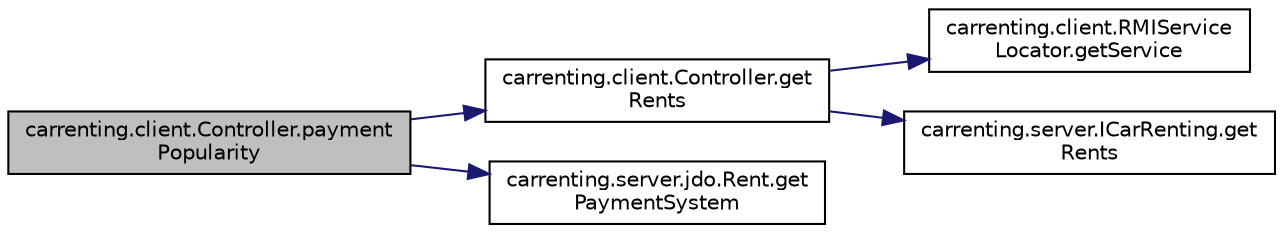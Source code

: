 digraph "carrenting.client.Controller.paymentPopularity"
{
 // LATEX_PDF_SIZE
  edge [fontname="Helvetica",fontsize="10",labelfontname="Helvetica",labelfontsize="10"];
  node [fontname="Helvetica",fontsize="10",shape=record];
  rankdir="LR";
  Node227 [label="carrenting.client.Controller.payment\lPopularity",height=0.2,width=0.4,color="black", fillcolor="grey75", style="filled", fontcolor="black",tooltip=" "];
  Node227 -> Node228 [color="midnightblue",fontsize="10",style="solid",fontname="Helvetica"];
  Node228 [label="carrenting.client.Controller.get\lRents",height=0.2,width=0.4,color="black", fillcolor="white", style="filled",URL="$classcarrenting_1_1client_1_1_controller.html#a4ba12c757900989ed2755f9924410a4b",tooltip=" "];
  Node228 -> Node229 [color="midnightblue",fontsize="10",style="solid",fontname="Helvetica"];
  Node229 [label="carrenting.client.RMIService\lLocator.getService",height=0.2,width=0.4,color="black", fillcolor="white", style="filled",URL="$classcarrenting_1_1client_1_1_r_m_i_service_locator.html#a0ac0c6fa2786c97632c927749a53237c",tooltip=" "];
  Node228 -> Node230 [color="midnightblue",fontsize="10",style="solid",fontname="Helvetica"];
  Node230 [label="carrenting.server.ICarRenting.get\lRents",height=0.2,width=0.4,color="black", fillcolor="white", style="filled",URL="$interfacecarrenting_1_1server_1_1_i_car_renting.html#a314ae8f7230cca5469932eb3034d5c49",tooltip=" "];
  Node227 -> Node231 [color="midnightblue",fontsize="10",style="solid",fontname="Helvetica"];
  Node231 [label="carrenting.server.jdo.Rent.get\lPaymentSystem",height=0.2,width=0.4,color="black", fillcolor="white", style="filled",URL="$classcarrenting_1_1server_1_1jdo_1_1_rent.html#a1329c3199ae2e2639285116a5cdfd54e",tooltip=" "];
}
